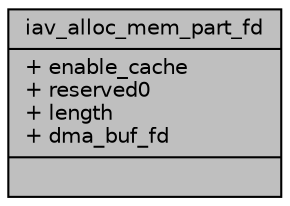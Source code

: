 digraph "iav_alloc_mem_part_fd"
{
 // INTERACTIVE_SVG=YES
 // LATEX_PDF_SIZE
  bgcolor="transparent";
  edge [fontname="Helvetica",fontsize="10",labelfontname="Helvetica",labelfontsize="10"];
  node [fontname="Helvetica",fontsize="10",shape=record];
  Node1 [label="{iav_alloc_mem_part_fd\n|+ enable_cache\l+ reserved0\l+ length\l+ dma_buf_fd\l|}",height=0.2,width=0.4,color="black", fillcolor="grey75", style="filled", fontcolor="black",tooltip=" "];
}
